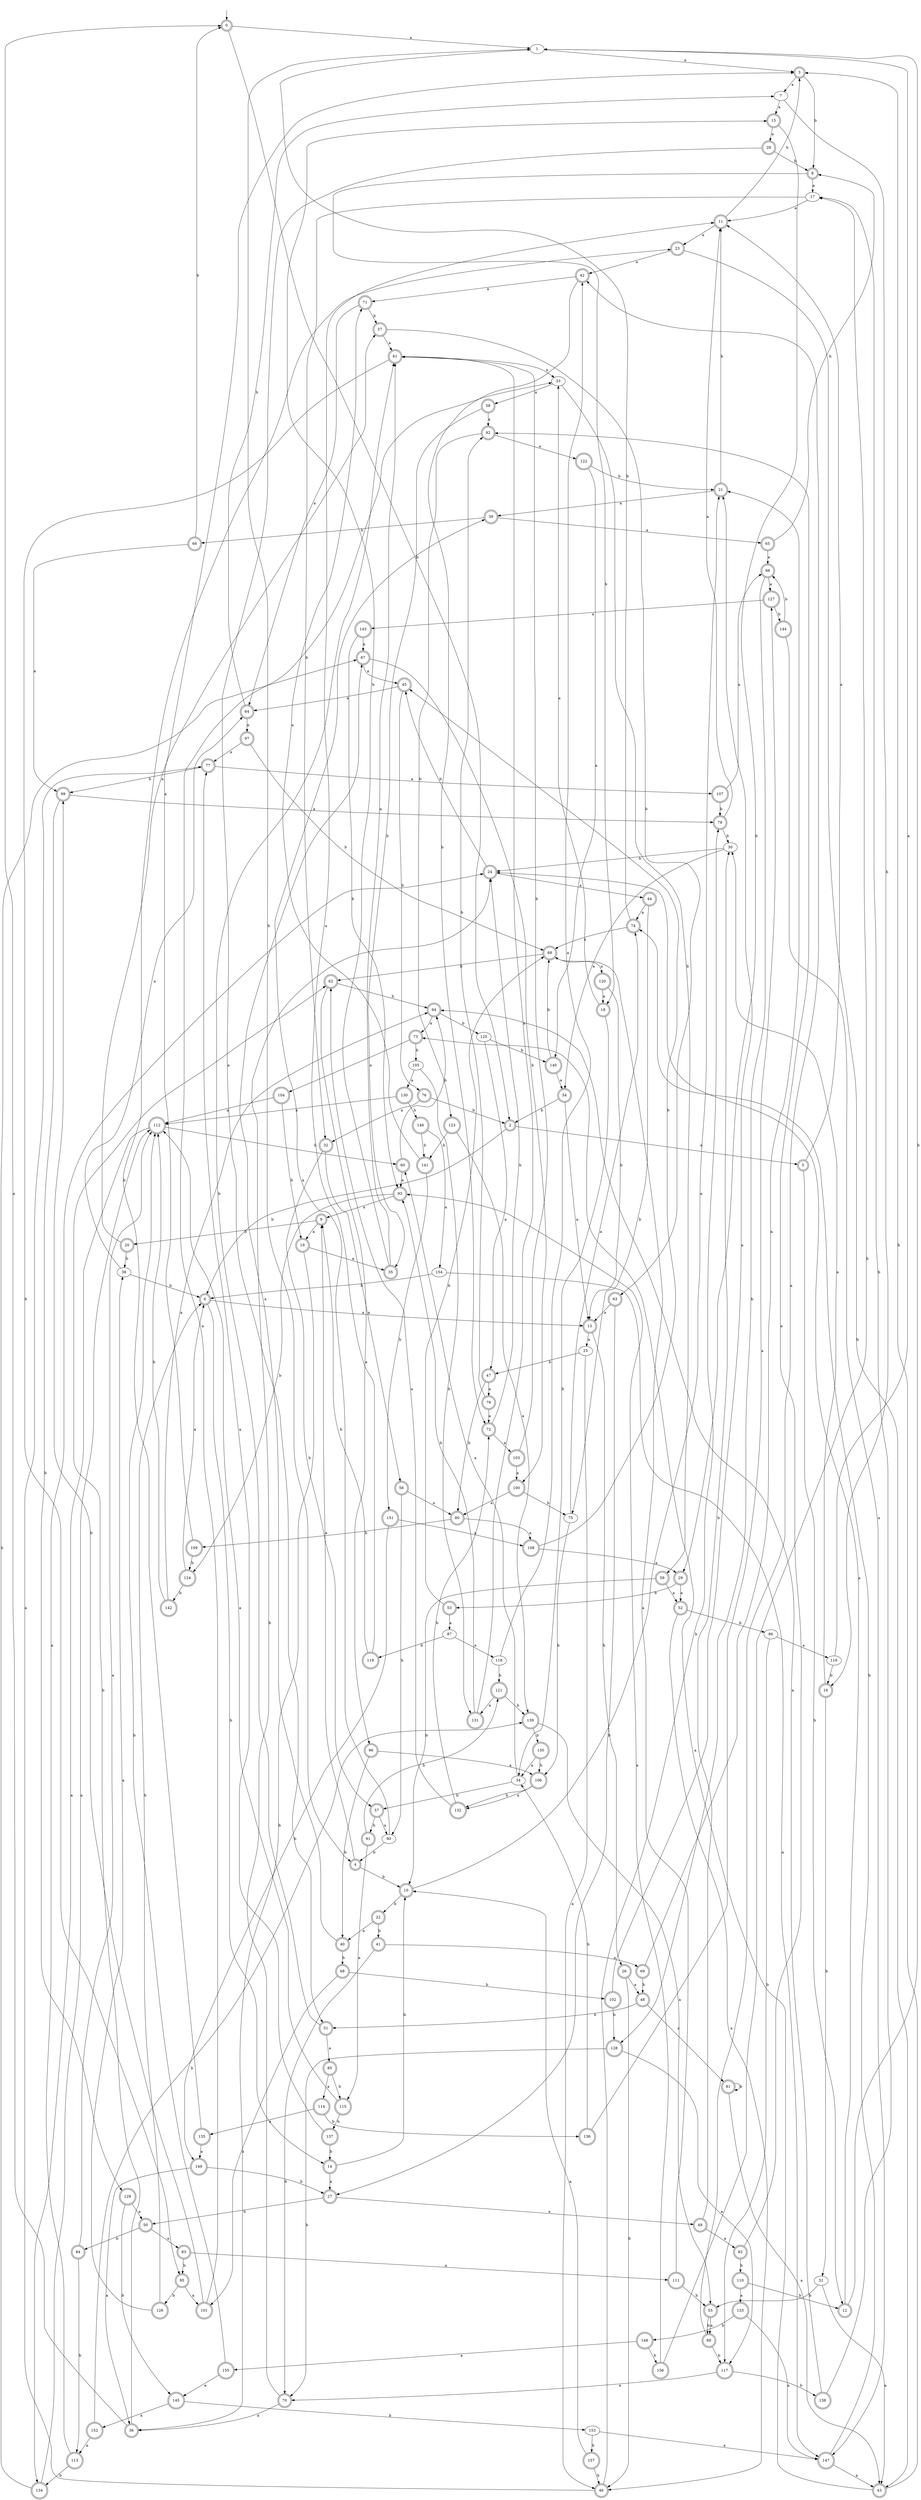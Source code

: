 digraph RandomDFA {
  __start0 [label="", shape=none];
  __start0 -> 0 [label=""];
  0 [shape=circle] [shape=doublecircle]
  0 -> 1 [label="a"]
  0 -> 2 [label="b"]
  1
  1 -> 3 [label="a"]
  1 -> 4 [label="b"]
  2 [shape=doublecircle]
  2 -> 5 [label="a"]
  2 -> 6 [label="b"]
  3 [shape=doublecircle]
  3 -> 7 [label="a"]
  3 -> 8 [label="b"]
  4 [shape=doublecircle]
  4 -> 9 [label="a"]
  4 -> 10 [label="b"]
  5 [shape=doublecircle]
  5 -> 11 [label="a"]
  5 -> 12 [label="b"]
  6 [shape=doublecircle]
  6 -> 13 [label="a"]
  6 -> 14 [label="b"]
  7
  7 -> 15 [label="a"]
  7 -> 16 [label="b"]
  8 [shape=doublecircle]
  8 -> 17 [label="a"]
  8 -> 18 [label="b"]
  9 [shape=doublecircle]
  9 -> 19 [label="a"]
  9 -> 20 [label="b"]
  10 [shape=doublecircle]
  10 -> 21 [label="a"]
  10 -> 22 [label="b"]
  11 [shape=doublecircle]
  11 -> 23 [label="a"]
  11 -> 3 [label="b"]
  12 [shape=doublecircle]
  12 -> 24 [label="a"]
  12 -> 1 [label="b"]
  13 [shape=doublecircle]
  13 -> 25 [label="a"]
  13 -> 26 [label="b"]
  14 [shape=doublecircle]
  14 -> 27 [label="a"]
  14 -> 10 [label="b"]
  15 [shape=doublecircle]
  15 -> 28 [label="a"]
  15 -> 29 [label="b"]
  16 [shape=doublecircle]
  16 -> 30 [label="a"]
  16 -> 31 [label="b"]
  17
  17 -> 11 [label="a"]
  17 -> 32 [label="b"]
  18 [shape=doublecircle]
  18 -> 33 [label="a"]
  18 -> 34 [label="b"]
  19 [shape=doublecircle]
  19 -> 35 [label="a"]
  19 -> 36 [label="b"]
  20 [shape=doublecircle]
  20 -> 37 [label="a"]
  20 -> 38 [label="b"]
  21 [shape=doublecircle]
  21 -> 39 [label="a"]
  21 -> 11 [label="b"]
  22 [shape=doublecircle]
  22 -> 40 [label="a"]
  22 -> 41 [label="b"]
  23 [shape=doublecircle]
  23 -> 42 [label="a"]
  23 -> 43 [label="b"]
  24 [shape=doublecircle]
  24 -> 44 [label="a"]
  24 -> 45 [label="b"]
  25
  25 -> 46 [label="a"]
  25 -> 47 [label="b"]
  26 [shape=doublecircle]
  26 -> 48 [label="a"]
  26 -> 46 [label="b"]
  27 [shape=doublecircle]
  27 -> 49 [label="a"]
  27 -> 50 [label="b"]
  28 [shape=doublecircle]
  28 -> 51 [label="a"]
  28 -> 8 [label="b"]
  29 [shape=doublecircle]
  29 -> 52 [label="a"]
  29 -> 53 [label="b"]
  30
  30 -> 54 [label="a"]
  30 -> 24 [label="b"]
  31
  31 -> 43 [label="a"]
  31 -> 55 [label="b"]
  32 [shape=doublecircle]
  32 -> 56 [label="a"]
  32 -> 57 [label="b"]
  33
  33 -> 58 [label="a"]
  33 -> 59 [label="b"]
  34
  34 -> 60 [label="a"]
  34 -> 57 [label="b"]
  35 [shape=doublecircle]
  35 -> 61 [label="a"]
  35 -> 15 [label="b"]
  36 [shape=doublecircle]
  36 -> 0 [label="a"]
  36 -> 62 [label="b"]
  37 [shape=doublecircle]
  37 -> 61 [label="a"]
  37 -> 63 [label="b"]
  38
  38 -> 64 [label="a"]
  38 -> 6 [label="b"]
  39 [shape=doublecircle]
  39 -> 65 [label="a"]
  39 -> 66 [label="b"]
  40 [shape=doublecircle]
  40 -> 67 [label="a"]
  40 -> 68 [label="b"]
  41 [shape=doublecircle]
  41 -> 69 [label="a"]
  41 -> 70 [label="b"]
  42 [shape=doublecircle]
  42 -> 71 [label="a"]
  42 -> 72 [label="b"]
  43 [shape=doublecircle]
  43 -> 73 [label="a"]
  43 -> 3 [label="b"]
  44 [shape=doublecircle]
  44 -> 74 [label="a"]
  44 -> 75 [label="b"]
  45 [shape=doublecircle]
  45 -> 64 [label="a"]
  45 -> 76 [label="b"]
  46 [shape=doublecircle]
  46 -> 77 [label="a"]
  46 -> 78 [label="b"]
  47 [shape=doublecircle]
  47 -> 79 [label="a"]
  47 -> 80 [label="b"]
  48 [shape=doublecircle]
  48 -> 81 [label="a"]
  48 -> 51 [label="b"]
  49 [shape=doublecircle]
  49 -> 82 [label="a"]
  49 -> 30 [label="b"]
  50 [shape=doublecircle]
  50 -> 83 [label="a"]
  50 -> 84 [label="b"]
  51 [shape=doublecircle]
  51 -> 85 [label="a"]
  51 -> 61 [label="b"]
  52 [shape=doublecircle]
  52 -> 46 [label="a"]
  52 -> 86 [label="b"]
  53 [shape=doublecircle]
  53 -> 87 [label="a"]
  53 -> 88 [label="b"]
  54 [shape=doublecircle]
  54 -> 13 [label="a"]
  54 -> 2 [label="b"]
  55 [shape=doublecircle]
  55 -> 89 [label="a"]
  55 -> 89 [label="b"]
  56 [shape=doublecircle]
  56 -> 80 [label="a"]
  56 -> 90 [label="b"]
  57 [shape=doublecircle]
  57 -> 90 [label="a"]
  57 -> 91 [label="b"]
  58 [shape=doublecircle]
  58 -> 92 [label="a"]
  58 -> 35 [label="b"]
  59 [shape=doublecircle]
  59 -> 52 [label="a"]
  59 -> 10 [label="b"]
  60 [shape=doublecircle]
  60 -> 93 [label="a"]
  60 -> 94 [label="b"]
  61 [shape=doublecircle]
  61 -> 33 [label="a"]
  61 -> 95 [label="b"]
  62 [shape=doublecircle]
  62 -> 96 [label="a"]
  62 -> 94 [label="b"]
  63 [shape=doublecircle]
  63 -> 13 [label="a"]
  63 -> 27 [label="b"]
  64 [shape=doublecircle]
  64 -> 97 [label="a"]
  64 -> 7 [label="b"]
  65 [shape=doublecircle]
  65 -> 98 [label="a"]
  65 -> 8 [label="b"]
  66 [shape=doublecircle]
  66 -> 99 [label="a"]
  66 -> 0 [label="b"]
  67 [shape=doublecircle]
  67 -> 45 [label="a"]
  67 -> 100 [label="b"]
  68 [shape=doublecircle]
  68 -> 101 [label="a"]
  68 -> 102 [label="b"]
  69 [shape=doublecircle]
  69 -> 21 [label="a"]
  69 -> 48 [label="b"]
  70 [shape=doublecircle]
  70 -> 36 [label="a"]
  70 -> 24 [label="b"]
  71 [shape=doublecircle]
  71 -> 64 [label="a"]
  71 -> 37 [label="b"]
  72 [shape=doublecircle]
  72 -> 103 [label="a"]
  72 -> 24 [label="b"]
  73 [shape=doublecircle]
  73 -> 104 [label="a"]
  73 -> 105 [label="b"]
  74 [shape=doublecircle]
  74 -> 88 [label="a"]
  74 -> 1 [label="b"]
  75
  75 -> 74 [label="a"]
  75 -> 106 [label="b"]
  76 [shape=doublecircle]
  76 -> 32 [label="a"]
  76 -> 2 [label="b"]
  77 [shape=doublecircle]
  77 -> 107 [label="a"]
  77 -> 99 [label="b"]
  78 [shape=doublecircle]
  78 -> 11 [label="a"]
  78 -> 30 [label="b"]
  79 [shape=doublecircle]
  79 -> 72 [label="a"]
  79 -> 92 [label="b"]
  80 [shape=doublecircle]
  80 -> 108 [label="a"]
  80 -> 109 [label="b"]
  81 [shape=doublecircle]
  81 -> 43 [label="a"]
  81 -> 81 [label="b"]
  82 [shape=doublecircle]
  82 -> 92 [label="a"]
  82 -> 110 [label="b"]
  83 [shape=doublecircle]
  83 -> 111 [label="a"]
  83 -> 95 [label="b"]
  84 [shape=doublecircle]
  84 -> 112 [label="a"]
  84 -> 113 [label="b"]
  85 [shape=doublecircle]
  85 -> 114 [label="a"]
  85 -> 115 [label="b"]
  86
  86 -> 116 [label="a"]
  86 -> 117 [label="b"]
  87
  87 -> 118 [label="a"]
  87 -> 119 [label="b"]
  88 [shape=doublecircle]
  88 -> 120 [label="a"]
  88 -> 62 [label="b"]
  89 [shape=doublecircle]
  89 -> 42 [label="a"]
  89 -> 117 [label="b"]
  90
  90 -> 39 [label="a"]
  90 -> 4 [label="b"]
  91 [shape=doublecircle]
  91 -> 115 [label="a"]
  91 -> 121 [label="b"]
  92 [shape=doublecircle]
  92 -> 122 [label="a"]
  92 -> 123 [label="b"]
  93 [shape=doublecircle]
  93 -> 9 [label="a"]
  93 -> 124 [label="b"]
  94 [shape=doublecircle]
  94 -> 73 [label="a"]
  94 -> 125 [label="b"]
  95 [shape=doublecircle]
  95 -> 101 [label="a"]
  95 -> 126 [label="b"]
  96 [shape=doublecircle]
  96 -> 106 [label="a"]
  96 -> 40 [label="b"]
  97 [shape=doublecircle]
  97 -> 77 [label="a"]
  97 -> 88 [label="b"]
  98 [shape=doublecircle]
  98 -> 127 [label="a"]
  98 -> 128 [label="b"]
  99 [shape=doublecircle]
  99 -> 78 [label="a"]
  99 -> 129 [label="b"]
  100 [shape=doublecircle]
  100 -> 80 [label="a"]
  100 -> 75 [label="b"]
  101 [shape=doublecircle]
  101 -> 33 [label="a"]
  101 -> 99 [label="b"]
  102 [shape=doublecircle]
  102 -> 21 [label="a"]
  102 -> 128 [label="b"]
  103 [shape=doublecircle]
  103 -> 100 [label="a"]
  103 -> 61 [label="b"]
  104 [shape=doublecircle]
  104 -> 112 [label="a"]
  104 -> 19 [label="b"]
  105
  105 -> 130 [label="a"]
  105 -> 131 [label="b"]
  106 [shape=doublecircle]
  106 -> 132 [label="a"]
  106 -> 132 [label="b"]
  107 [shape=doublecircle]
  107 -> 98 [label="a"]
  107 -> 78 [label="b"]
  108 [shape=doublecircle]
  108 -> 29 [label="a"]
  108 -> 45 [label="b"]
  109 [shape=doublecircle]
  109 -> 3 [label="a"]
  109 -> 124 [label="b"]
  110 [shape=doublecircle]
  110 -> 133 [label="a"]
  110 -> 12 [label="b"]
  111 [shape=doublecircle]
  111 -> 88 [label="a"]
  111 -> 55 [label="b"]
  112 [shape=doublecircle]
  112 -> 134 [label="a"]
  112 -> 60 [label="b"]
  113 [shape=doublecircle]
  113 -> 24 [label="a"]
  113 -> 134 [label="b"]
  114 [shape=doublecircle]
  114 -> 135 [label="a"]
  114 -> 136 [label="b"]
  115 [shape=doublecircle]
  115 -> 112 [label="a"]
  115 -> 137 [label="b"]
  116
  116 -> 1 [label="a"]
  116 -> 16 [label="b"]
  117 [shape=doublecircle]
  117 -> 70 [label="a"]
  117 -> 138 [label="b"]
  118
  118 -> 42 [label="a"]
  118 -> 121 [label="b"]
  119 [shape=doublecircle]
  119 -> 11 [label="a"]
  119 -> 9 [label="b"]
  120 [shape=doublecircle]
  120 -> 18 [label="a"]
  120 -> 13 [label="b"]
  121 [shape=doublecircle]
  121 -> 131 [label="a"]
  121 -> 139 [label="b"]
  122 [shape=doublecircle]
  122 -> 140 [label="a"]
  122 -> 21 [label="b"]
  123 [shape=doublecircle]
  123 -> 139 [label="a"]
  123 -> 141 [label="b"]
  124 [shape=doublecircle]
  124 -> 6 [label="a"]
  124 -> 142 [label="b"]
  125
  125 -> 47 [label="a"]
  125 -> 140 [label="b"]
  126 [shape=doublecircle]
  126 -> 38 [label="a"]
  126 -> 6 [label="b"]
  127 [shape=doublecircle]
  127 -> 143 [label="a"]
  127 -> 144 [label="b"]
  128 [shape=doublecircle]
  128 -> 117 [label="a"]
  128 -> 70 [label="b"]
  129 [shape=doublecircle]
  129 -> 50 [label="a"]
  129 -> 145 [label="b"]
  130 [shape=doublecircle]
  130 -> 112 [label="a"]
  130 -> 146 [label="b"]
  131 [shape=doublecircle]
  131 -> 61 [label="a"]
  131 -> 93 [label="b"]
  132 [shape=doublecircle]
  132 -> 62 [label="a"]
  132 -> 72 [label="b"]
  133 [shape=doublecircle]
  133 -> 147 [label="a"]
  133 -> 148 [label="b"]
  134 [shape=doublecircle]
  134 -> 112 [label="a"]
  134 -> 67 [label="b"]
  135 [shape=doublecircle]
  135 -> 149 [label="a"]
  135 -> 23 [label="b"]
  136 [shape=doublecircle]
  136 -> 127 [label="a"]
  136 -> 34 [label="b"]
  137 [shape=doublecircle]
  137 -> 77 [label="a"]
  137 -> 14 [label="b"]
  138 [shape=doublecircle]
  138 -> 94 [label="a"]
  138 -> 17 [label="b"]
  139 [shape=doublecircle]
  139 -> 55 [label="a"]
  139 -> 150 [label="b"]
  140 [shape=doublecircle]
  140 -> 54 [label="a"]
  140 -> 88 [label="b"]
  141 [shape=doublecircle]
  141 -> 71 [label="a"]
  141 -> 151 [label="b"]
  142 [shape=doublecircle]
  142 -> 94 [label="a"]
  142 -> 112 [label="b"]
  143 [shape=doublecircle]
  143 -> 67 [label="a"]
  143 -> 93 [label="b"]
  144 [shape=doublecircle]
  144 -> 147 [label="a"]
  144 -> 98 [label="b"]
  145 [shape=doublecircle]
  145 -> 152 [label="a"]
  145 -> 153 [label="b"]
  146 [shape=doublecircle]
  146 -> 154 [label="a"]
  146 -> 141 [label="b"]
  147 [shape=doublecircle]
  147 -> 43 [label="a"]
  147 -> 74 [label="b"]
  148 [shape=doublecircle]
  148 -> 155 [label="a"]
  148 -> 156 [label="b"]
  149 [shape=doublecircle]
  149 -> 36 [label="a"]
  149 -> 27 [label="b"]
  150 [shape=doublecircle]
  150 -> 34 [label="a"]
  150 -> 106 [label="b"]
  151 [shape=doublecircle]
  151 -> 108 [label="a"]
  151 -> 149 [label="b"]
  152 [shape=doublecircle]
  152 -> 113 [label="a"]
  152 -> 139 [label="b"]
  153
  153 -> 147 [label="a"]
  153 -> 157 [label="b"]
  154
  154 -> 147 [label="a"]
  154 -> 6 [label="b"]
  155 [shape=doublecircle]
  155 -> 145 [label="a"]
  155 -> 112 [label="b"]
  156 [shape=doublecircle]
  156 -> 93 [label="a"]
  156 -> 17 [label="b"]
  157 [shape=doublecircle]
  157 -> 10 [label="a"]
  157 -> 46 [label="b"]
}

